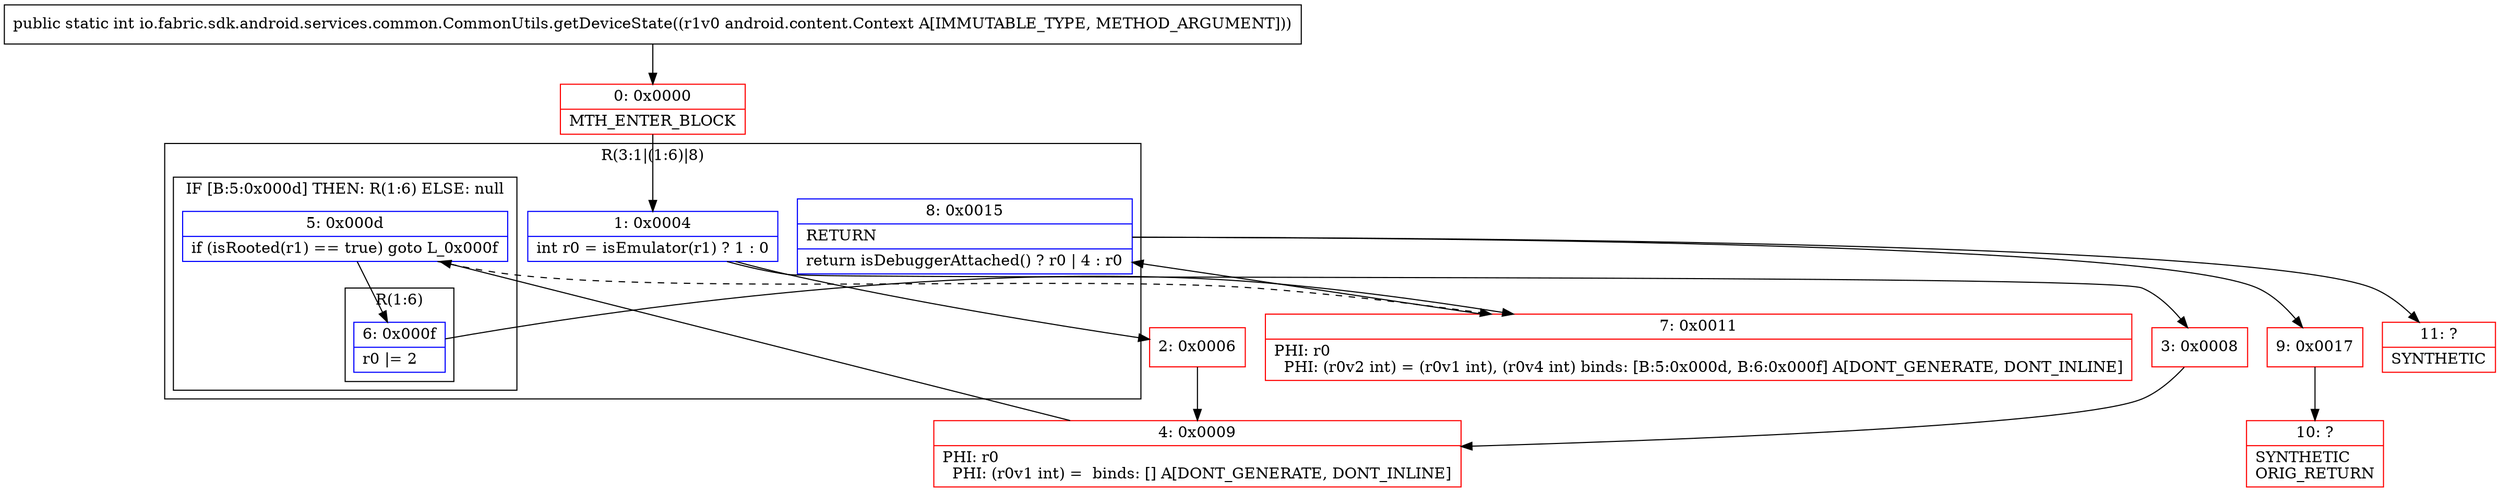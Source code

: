 digraph "CFG forio.fabric.sdk.android.services.common.CommonUtils.getDeviceState(Landroid\/content\/Context;)I" {
subgraph cluster_Region_824236124 {
label = "R(3:1|(1:6)|8)";
node [shape=record,color=blue];
Node_1 [shape=record,label="{1\:\ 0x0004|int r0 = isEmulator(r1) ? 1 : 0\l}"];
subgraph cluster_IfRegion_507884957 {
label = "IF [B:5:0x000d] THEN: R(1:6) ELSE: null";
node [shape=record,color=blue];
Node_5 [shape=record,label="{5\:\ 0x000d|if (isRooted(r1) == true) goto L_0x000f\l}"];
subgraph cluster_Region_6599572 {
label = "R(1:6)";
node [shape=record,color=blue];
Node_6 [shape=record,label="{6\:\ 0x000f|r0 \|= 2\l}"];
}
}
Node_8 [shape=record,label="{8\:\ 0x0015|RETURN\l|return isDebuggerAttached() ? r0 \| 4 : r0\l}"];
}
Node_0 [shape=record,color=red,label="{0\:\ 0x0000|MTH_ENTER_BLOCK\l}"];
Node_2 [shape=record,color=red,label="{2\:\ 0x0006}"];
Node_3 [shape=record,color=red,label="{3\:\ 0x0008}"];
Node_4 [shape=record,color=red,label="{4\:\ 0x0009|PHI: r0 \l  PHI: (r0v1 int) =  binds: [] A[DONT_GENERATE, DONT_INLINE]\l}"];
Node_7 [shape=record,color=red,label="{7\:\ 0x0011|PHI: r0 \l  PHI: (r0v2 int) = (r0v1 int), (r0v4 int) binds: [B:5:0x000d, B:6:0x000f] A[DONT_GENERATE, DONT_INLINE]\l}"];
Node_9 [shape=record,color=red,label="{9\:\ 0x0017}"];
Node_10 [shape=record,color=red,label="{10\:\ ?|SYNTHETIC\lORIG_RETURN\l}"];
Node_11 [shape=record,color=red,label="{11\:\ ?|SYNTHETIC\l}"];
MethodNode[shape=record,label="{public static int io.fabric.sdk.android.services.common.CommonUtils.getDeviceState((r1v0 android.content.Context A[IMMUTABLE_TYPE, METHOD_ARGUMENT])) }"];
MethodNode -> Node_0;
Node_1 -> Node_2;
Node_1 -> Node_3;
Node_5 -> Node_6;
Node_5 -> Node_7[style=dashed];
Node_6 -> Node_7;
Node_8 -> Node_9;
Node_8 -> Node_11;
Node_0 -> Node_1;
Node_2 -> Node_4;
Node_3 -> Node_4;
Node_4 -> Node_5;
Node_7 -> Node_8;
Node_9 -> Node_10;
}

